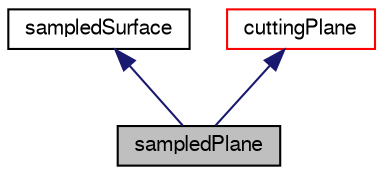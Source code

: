 digraph "sampledPlane"
{
  bgcolor="transparent";
  edge [fontname="FreeSans",fontsize="10",labelfontname="FreeSans",labelfontsize="10"];
  node [fontname="FreeSans",fontsize="10",shape=record];
  Node16 [label="sampledPlane",height=0.2,width=0.4,color="black", fillcolor="grey75", style="filled", fontcolor="black"];
  Node17 -> Node16 [dir="back",color="midnightblue",fontsize="10",style="solid",fontname="FreeSans"];
  Node17 [label="sampledSurface",height=0.2,width=0.4,color="black",URL="$a29378.html",tooltip="An abstract class for surfaces with sampling. "];
  Node18 -> Node16 [dir="back",color="midnightblue",fontsize="10",style="solid",fontname="FreeSans"];
  Node18 [label="cuttingPlane",height=0.2,width=0.4,color="red",URL="$a29234.html",tooltip="Constructs plane through mesh. "];
}
